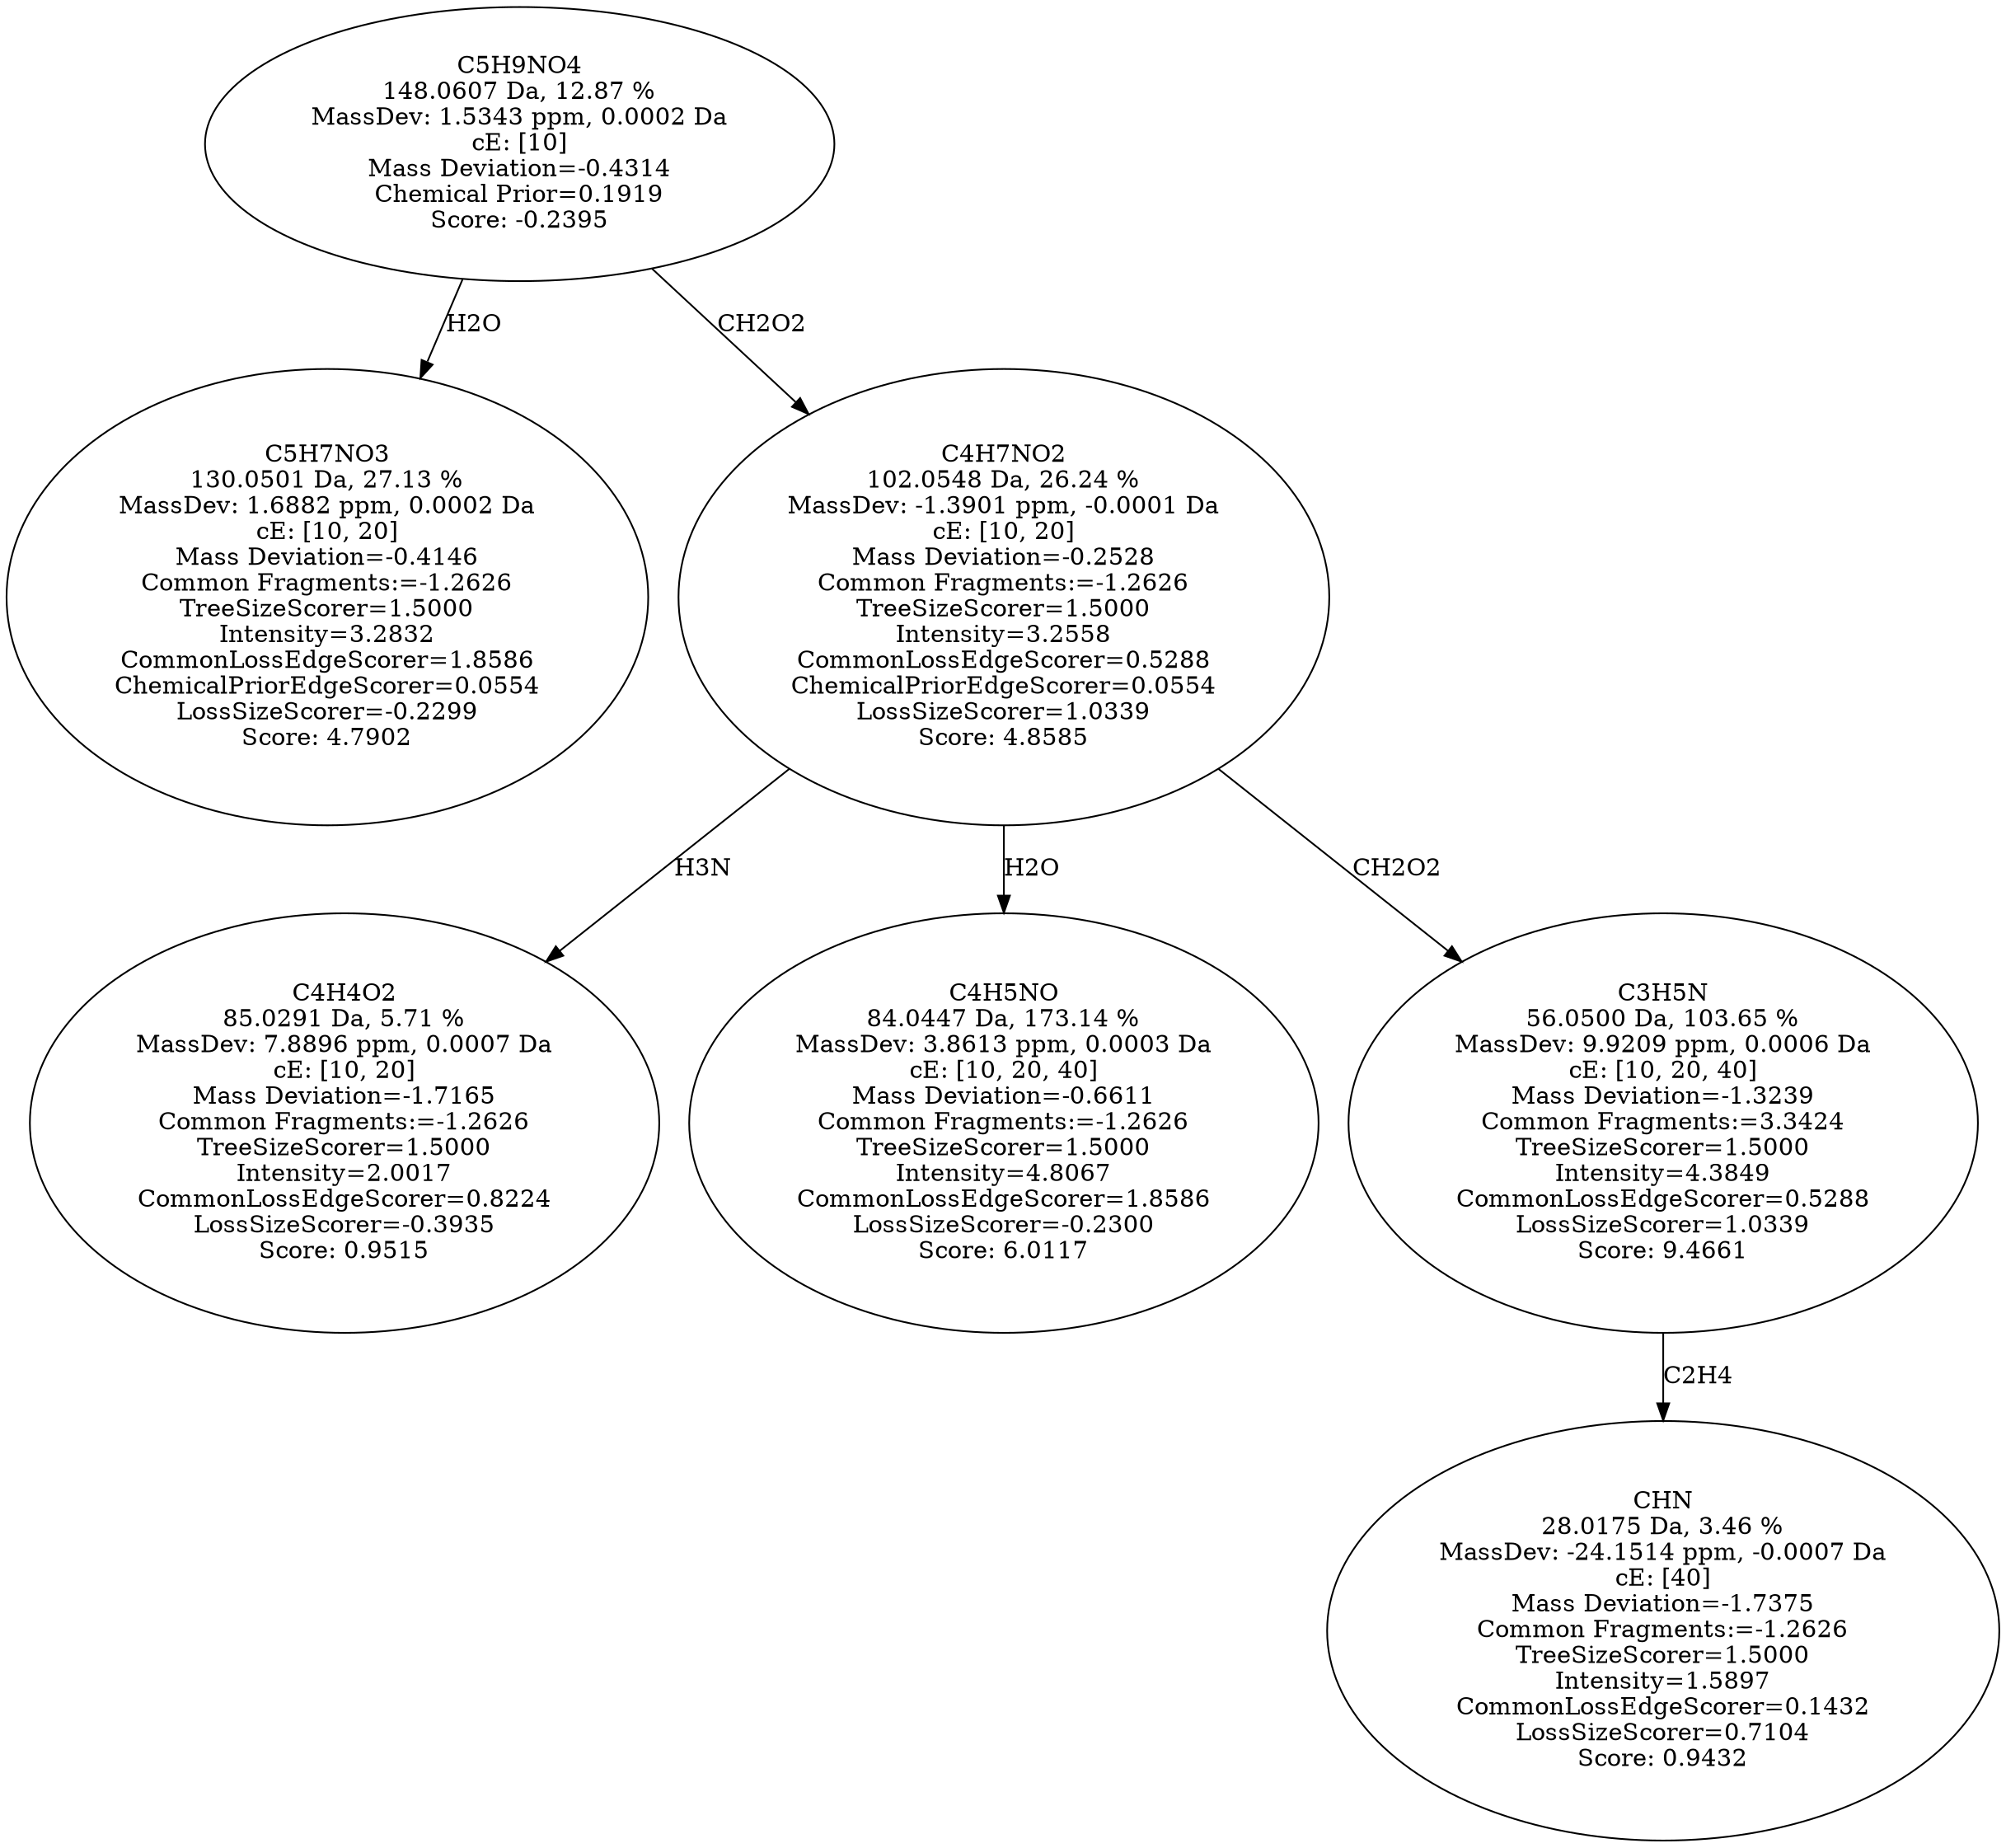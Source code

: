 strict digraph {
v1 [label="C5H7NO3\n130.0501 Da, 27.13 %\nMassDev: 1.6882 ppm, 0.0002 Da\ncE: [10, 20]\nMass Deviation=-0.4146\nCommon Fragments:=-1.2626\nTreeSizeScorer=1.5000\nIntensity=3.2832\nCommonLossEdgeScorer=1.8586\nChemicalPriorEdgeScorer=0.0554\nLossSizeScorer=-0.2299\nScore: 4.7902"];
v2 [label="C4H4O2\n85.0291 Da, 5.71 %\nMassDev: 7.8896 ppm, 0.0007 Da\ncE: [10, 20]\nMass Deviation=-1.7165\nCommon Fragments:=-1.2626\nTreeSizeScorer=1.5000\nIntensity=2.0017\nCommonLossEdgeScorer=0.8224\nLossSizeScorer=-0.3935\nScore: 0.9515"];
v3 [label="C4H5NO\n84.0447 Da, 173.14 %\nMassDev: 3.8613 ppm, 0.0003 Da\ncE: [10, 20, 40]\nMass Deviation=-0.6611\nCommon Fragments:=-1.2626\nTreeSizeScorer=1.5000\nIntensity=4.8067\nCommonLossEdgeScorer=1.8586\nLossSizeScorer=-0.2300\nScore: 6.0117"];
v4 [label="CHN\n28.0175 Da, 3.46 %\nMassDev: -24.1514 ppm, -0.0007 Da\ncE: [40]\nMass Deviation=-1.7375\nCommon Fragments:=-1.2626\nTreeSizeScorer=1.5000\nIntensity=1.5897\nCommonLossEdgeScorer=0.1432\nLossSizeScorer=0.7104\nScore: 0.9432"];
v5 [label="C3H5N\n56.0500 Da, 103.65 %\nMassDev: 9.9209 ppm, 0.0006 Da\ncE: [10, 20, 40]\nMass Deviation=-1.3239\nCommon Fragments:=3.3424\nTreeSizeScorer=1.5000\nIntensity=4.3849\nCommonLossEdgeScorer=0.5288\nLossSizeScorer=1.0339\nScore: 9.4661"];
v6 [label="C4H7NO2\n102.0548 Da, 26.24 %\nMassDev: -1.3901 ppm, -0.0001 Da\ncE: [10, 20]\nMass Deviation=-0.2528\nCommon Fragments:=-1.2626\nTreeSizeScorer=1.5000\nIntensity=3.2558\nCommonLossEdgeScorer=0.5288\nChemicalPriorEdgeScorer=0.0554\nLossSizeScorer=1.0339\nScore: 4.8585"];
v7 [label="C5H9NO4\n148.0607 Da, 12.87 %\nMassDev: 1.5343 ppm, 0.0002 Da\ncE: [10]\nMass Deviation=-0.4314\nChemical Prior=0.1919\nScore: -0.2395"];
v7 -> v1 [label="H2O"];
v6 -> v2 [label="H3N"];
v6 -> v3 [label="H2O"];
v5 -> v4 [label="C2H4"];
v6 -> v5 [label="CH2O2"];
v7 -> v6 [label="CH2O2"];
}
